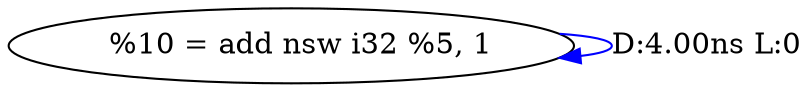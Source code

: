 digraph {
Node0x401ee50[label="  %10 = add nsw i32 %5, 1"];
Node0x401ee50 -> Node0x401ee50[label="D:4.00ns L:0",color=blue];
}
